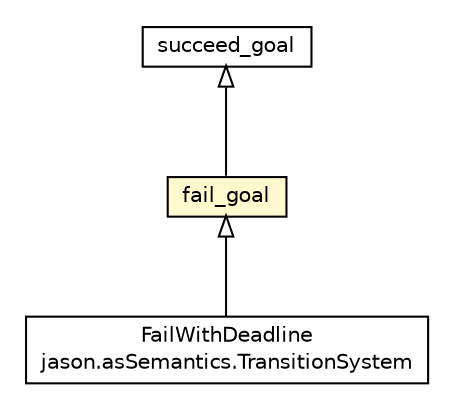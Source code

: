 #!/usr/local/bin/dot
#
# Class diagram 
# Generated by UMLGraph version R5_6 (http://www.umlgraph.org/)
#

digraph G {
	edge [fontname="Helvetica",fontsize=10,labelfontname="Helvetica",labelfontsize=10];
	node [fontname="Helvetica",fontsize=10,shape=plaintext];
	nodesep=0.25;
	ranksep=0.5;
	// jason.asSemantics.TransitionSystem.FailWithDeadline
	c84473 [label=<<table title="jason.asSemantics.TransitionSystem.FailWithDeadline" border="0" cellborder="1" cellspacing="0" cellpadding="2" port="p" href="../asSemantics/TransitionSystem.FailWithDeadline.html">
		<tr><td><table border="0" cellspacing="0" cellpadding="1">
<tr><td align="center" balign="center"> FailWithDeadline </td></tr>
<tr><td align="center" balign="center"> jason.asSemantics.TransitionSystem </td></tr>
		</table></td></tr>
		</table>>, URL="../asSemantics/TransitionSystem.FailWithDeadline.html", fontname="Helvetica", fontcolor="black", fontsize=10.0];
	// jason.stdlib.succeed_goal
	c84683 [label=<<table title="jason.stdlib.succeed_goal" border="0" cellborder="1" cellspacing="0" cellpadding="2" port="p" href="./succeed_goal.html">
		<tr><td><table border="0" cellspacing="0" cellpadding="1">
<tr><td align="center" balign="center"> succeed_goal </td></tr>
		</table></td></tr>
		</table>>, URL="./succeed_goal.html", fontname="Helvetica", fontcolor="black", fontsize=10.0];
	// jason.stdlib.fail_goal
	c84734 [label=<<table title="jason.stdlib.fail_goal" border="0" cellborder="1" cellspacing="0" cellpadding="2" port="p" bgcolor="lemonChiffon" href="./fail_goal.html">
		<tr><td><table border="0" cellspacing="0" cellpadding="1">
<tr><td align="center" balign="center"> fail_goal </td></tr>
		</table></td></tr>
		</table>>, URL="./fail_goal.html", fontname="Helvetica", fontcolor="black", fontsize=10.0];
	//jason.asSemantics.TransitionSystem.FailWithDeadline extends jason.stdlib.fail_goal
	c84734:p -> c84473:p [dir=back,arrowtail=empty];
	//jason.stdlib.fail_goal extends jason.stdlib.succeed_goal
	c84683:p -> c84734:p [dir=back,arrowtail=empty];
}

